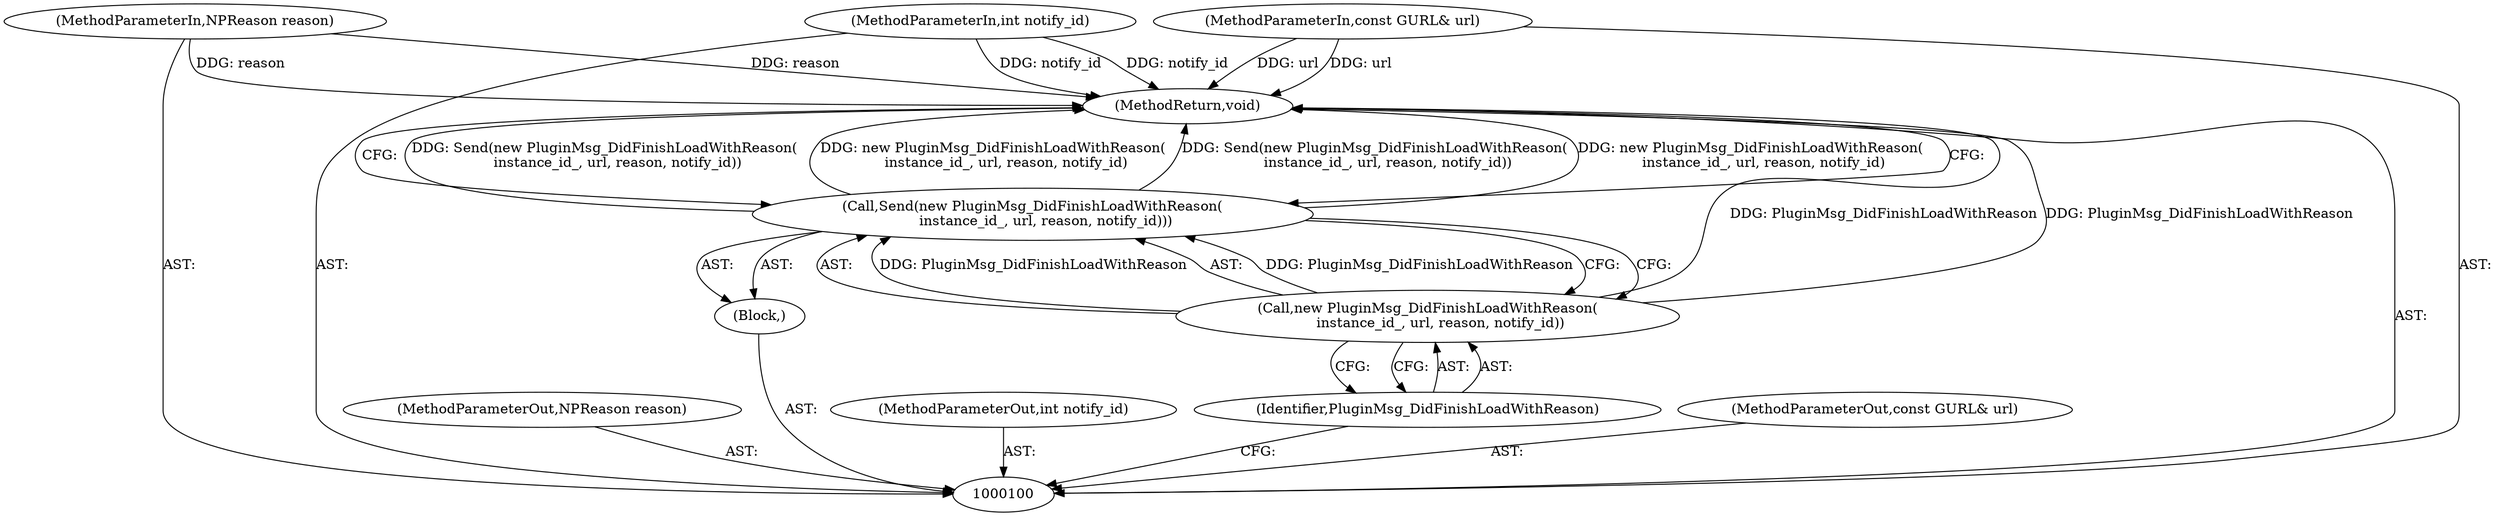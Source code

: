 digraph "0_Chrome_ea3d1d84be3d6f97bf50e76511c9e26af6895533_13" {
"1000108" [label="(MethodReturn,void)"];
"1000102" [label="(MethodParameterIn,NPReason reason)"];
"1000124" [label="(MethodParameterOut,NPReason reason)"];
"1000103" [label="(MethodParameterIn,int notify_id)"];
"1000125" [label="(MethodParameterOut,int notify_id)"];
"1000101" [label="(MethodParameterIn,const GURL& url)"];
"1000123" [label="(MethodParameterOut,const GURL& url)"];
"1000104" [label="(Block,)"];
"1000107" [label="(Identifier,PluginMsg_DidFinishLoadWithReason)"];
"1000105" [label="(Call,Send(new PluginMsg_DidFinishLoadWithReason(\n      instance_id_, url, reason, notify_id)))"];
"1000106" [label="(Call,new PluginMsg_DidFinishLoadWithReason(\n      instance_id_, url, reason, notify_id))"];
"1000108" -> "1000100"  [label="AST: "];
"1000108" -> "1000105"  [label="CFG: "];
"1000106" -> "1000108"  [label="DDG: PluginMsg_DidFinishLoadWithReason"];
"1000105" -> "1000108"  [label="DDG: Send(new PluginMsg_DidFinishLoadWithReason(\n      instance_id_, url, reason, notify_id))"];
"1000105" -> "1000108"  [label="DDG: new PluginMsg_DidFinishLoadWithReason(\n      instance_id_, url, reason, notify_id)"];
"1000103" -> "1000108"  [label="DDG: notify_id"];
"1000102" -> "1000108"  [label="DDG: reason"];
"1000101" -> "1000108"  [label="DDG: url"];
"1000102" -> "1000100"  [label="AST: "];
"1000102" -> "1000108"  [label="DDG: reason"];
"1000124" -> "1000100"  [label="AST: "];
"1000103" -> "1000100"  [label="AST: "];
"1000103" -> "1000108"  [label="DDG: notify_id"];
"1000125" -> "1000100"  [label="AST: "];
"1000101" -> "1000100"  [label="AST: "];
"1000101" -> "1000108"  [label="DDG: url"];
"1000123" -> "1000100"  [label="AST: "];
"1000104" -> "1000100"  [label="AST: "];
"1000105" -> "1000104"  [label="AST: "];
"1000107" -> "1000106"  [label="AST: "];
"1000107" -> "1000100"  [label="CFG: "];
"1000106" -> "1000107"  [label="CFG: "];
"1000105" -> "1000104"  [label="AST: "];
"1000105" -> "1000106"  [label="CFG: "];
"1000106" -> "1000105"  [label="AST: "];
"1000108" -> "1000105"  [label="CFG: "];
"1000105" -> "1000108"  [label="DDG: Send(new PluginMsg_DidFinishLoadWithReason(\n      instance_id_, url, reason, notify_id))"];
"1000105" -> "1000108"  [label="DDG: new PluginMsg_DidFinishLoadWithReason(\n      instance_id_, url, reason, notify_id)"];
"1000106" -> "1000105"  [label="DDG: PluginMsg_DidFinishLoadWithReason"];
"1000106" -> "1000105"  [label="AST: "];
"1000106" -> "1000107"  [label="CFG: "];
"1000107" -> "1000106"  [label="AST: "];
"1000105" -> "1000106"  [label="CFG: "];
"1000106" -> "1000108"  [label="DDG: PluginMsg_DidFinishLoadWithReason"];
"1000106" -> "1000105"  [label="DDG: PluginMsg_DidFinishLoadWithReason"];
}
